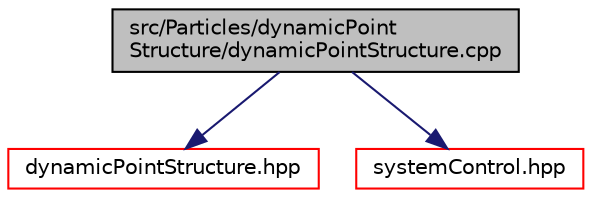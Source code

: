 digraph "src/Particles/dynamicPointStructure/dynamicPointStructure.cpp"
{
 // LATEX_PDF_SIZE
  edge [fontname="Helvetica",fontsize="10",labelfontname="Helvetica",labelfontsize="10"];
  node [fontname="Helvetica",fontsize="10",shape=record];
  Node1 [label="src/Particles/dynamicPoint\lStructure/dynamicPointStructure.cpp",height=0.2,width=0.4,color="black", fillcolor="grey75", style="filled", fontcolor="black",tooltip=" "];
  Node1 -> Node2 [color="midnightblue",fontsize="10",style="solid",fontname="Helvetica"];
  Node2 [label="dynamicPointStructure.hpp",height=0.2,width=0.4,color="red", fillcolor="white", style="filled",URL="$dynamicPointStructure_8hpp.html",tooltip=" "];
  Node1 -> Node164 [color="midnightblue",fontsize="10",style="solid",fontname="Helvetica"];
  Node164 [label="systemControl.hpp",height=0.2,width=0.4,color="red", fillcolor="white", style="filled",URL="$systemControl_8hpp.html",tooltip=" "];
}

